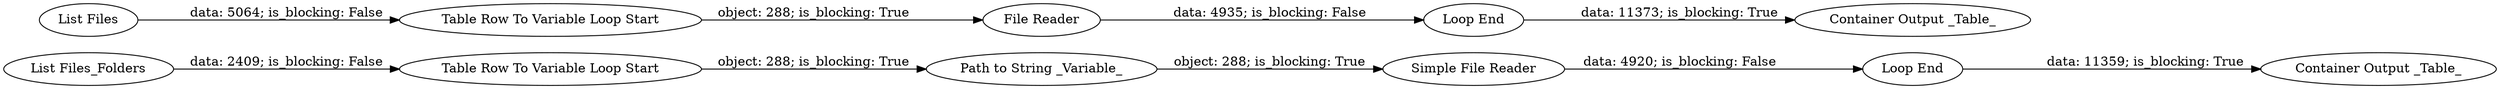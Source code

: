 digraph {
	"4029697214917977523_27" [label="Path to String _Variable_"]
	"4029697214917977523_4" [label="List Files"]
	"4029697214917977523_19" [label="Container Output _Table_"]
	"4029697214917977523_26" [label="Container Output _Table_"]
	"4029697214917977523_23" [label="Table Row To Variable Loop Start"]
	"4029697214917977523_24" [label="Loop End"]
	"4029697214917977523_32" [label="Simple File Reader"]
	"4029697214917977523_3" [label="File Reader"]
	"4029697214917977523_2" [label="Table Row To Variable Loop Start"]
	"4029697214917977523_18" [label="Loop End"]
	"4029697214917977523_22" [label="List Files_Folders"]
	"4029697214917977523_3" -> "4029697214917977523_18" [label="data: 4935; is_blocking: False"]
	"4029697214917977523_24" -> "4029697214917977523_26" [label="data: 11359; is_blocking: True"]
	"4029697214917977523_23" -> "4029697214917977523_27" [label="object: 288; is_blocking: True"]
	"4029697214917977523_18" -> "4029697214917977523_19" [label="data: 11373; is_blocking: True"]
	"4029697214917977523_2" -> "4029697214917977523_3" [label="object: 288; is_blocking: True"]
	"4029697214917977523_4" -> "4029697214917977523_2" [label="data: 5064; is_blocking: False"]
	"4029697214917977523_27" -> "4029697214917977523_32" [label="object: 288; is_blocking: True"]
	"4029697214917977523_22" -> "4029697214917977523_23" [label="data: 2409; is_blocking: False"]
	"4029697214917977523_32" -> "4029697214917977523_24" [label="data: 4920; is_blocking: False"]
	rankdir=LR
}
